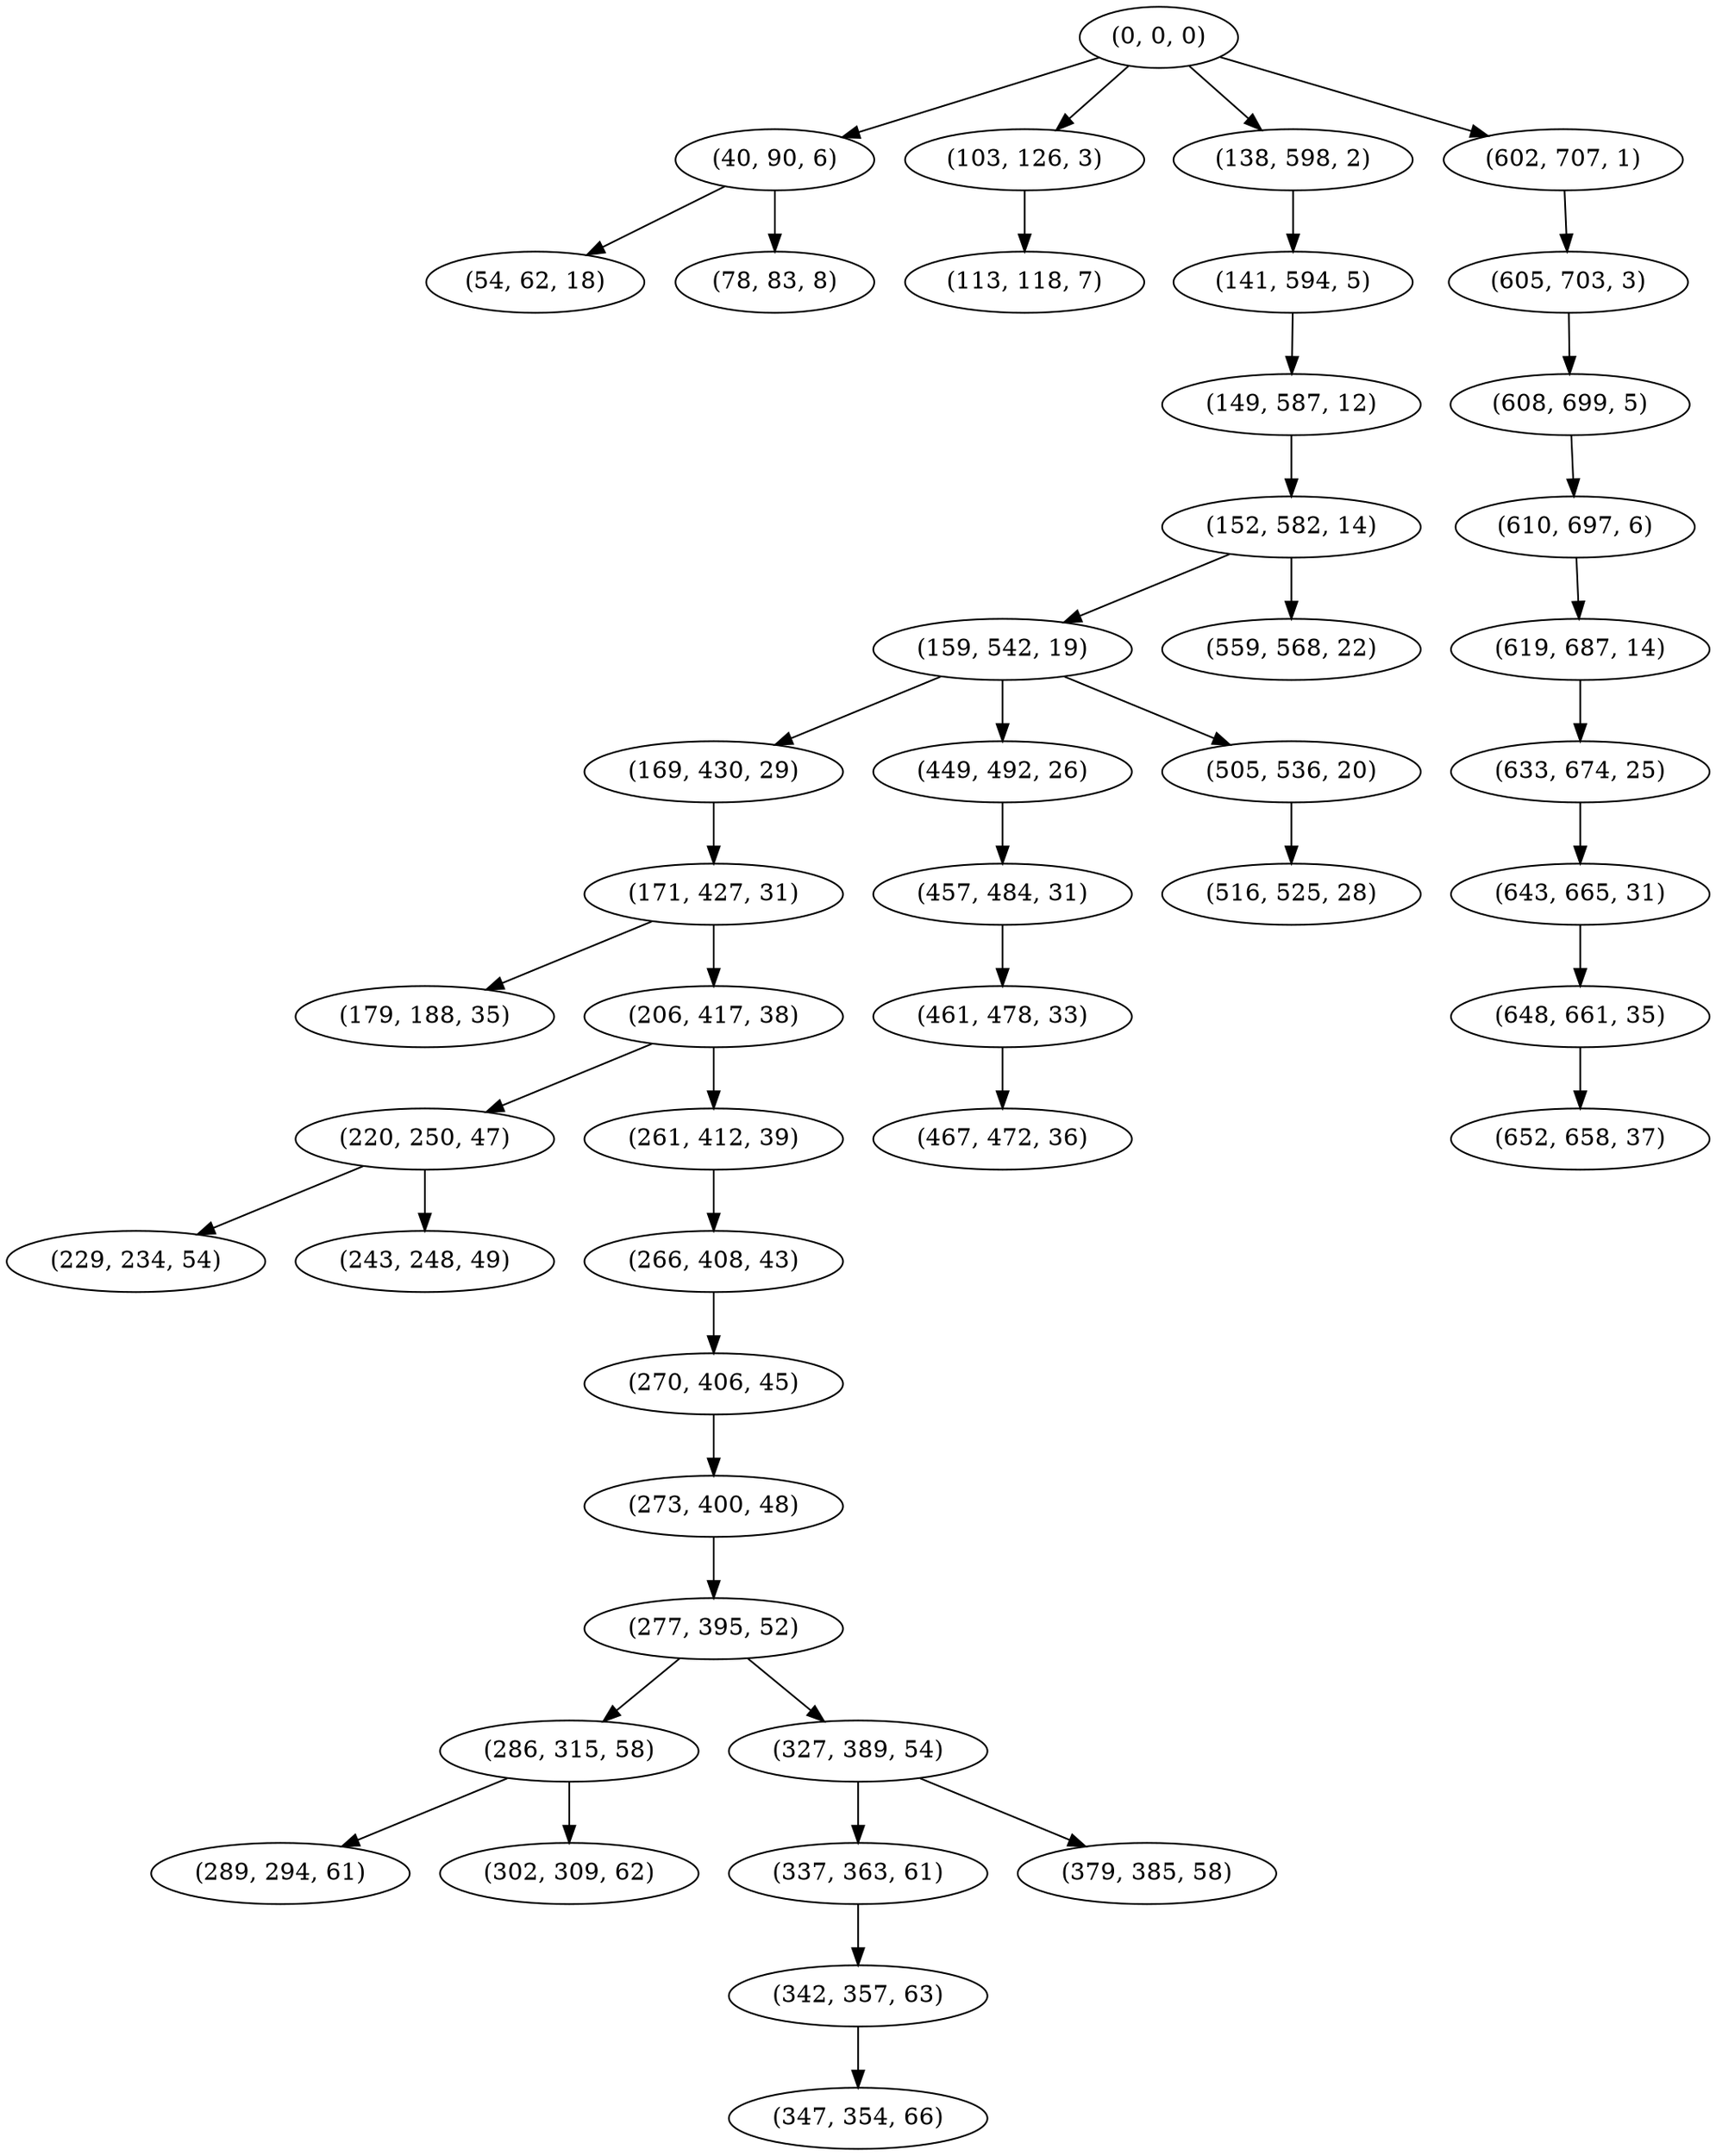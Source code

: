 digraph tree {
    "(0, 0, 0)";
    "(40, 90, 6)";
    "(54, 62, 18)";
    "(78, 83, 8)";
    "(103, 126, 3)";
    "(113, 118, 7)";
    "(138, 598, 2)";
    "(141, 594, 5)";
    "(149, 587, 12)";
    "(152, 582, 14)";
    "(159, 542, 19)";
    "(169, 430, 29)";
    "(171, 427, 31)";
    "(179, 188, 35)";
    "(206, 417, 38)";
    "(220, 250, 47)";
    "(229, 234, 54)";
    "(243, 248, 49)";
    "(261, 412, 39)";
    "(266, 408, 43)";
    "(270, 406, 45)";
    "(273, 400, 48)";
    "(277, 395, 52)";
    "(286, 315, 58)";
    "(289, 294, 61)";
    "(302, 309, 62)";
    "(327, 389, 54)";
    "(337, 363, 61)";
    "(342, 357, 63)";
    "(347, 354, 66)";
    "(379, 385, 58)";
    "(449, 492, 26)";
    "(457, 484, 31)";
    "(461, 478, 33)";
    "(467, 472, 36)";
    "(505, 536, 20)";
    "(516, 525, 28)";
    "(559, 568, 22)";
    "(602, 707, 1)";
    "(605, 703, 3)";
    "(608, 699, 5)";
    "(610, 697, 6)";
    "(619, 687, 14)";
    "(633, 674, 25)";
    "(643, 665, 31)";
    "(648, 661, 35)";
    "(652, 658, 37)";
    "(0, 0, 0)" -> "(40, 90, 6)";
    "(0, 0, 0)" -> "(103, 126, 3)";
    "(0, 0, 0)" -> "(138, 598, 2)";
    "(0, 0, 0)" -> "(602, 707, 1)";
    "(40, 90, 6)" -> "(54, 62, 18)";
    "(40, 90, 6)" -> "(78, 83, 8)";
    "(103, 126, 3)" -> "(113, 118, 7)";
    "(138, 598, 2)" -> "(141, 594, 5)";
    "(141, 594, 5)" -> "(149, 587, 12)";
    "(149, 587, 12)" -> "(152, 582, 14)";
    "(152, 582, 14)" -> "(159, 542, 19)";
    "(152, 582, 14)" -> "(559, 568, 22)";
    "(159, 542, 19)" -> "(169, 430, 29)";
    "(159, 542, 19)" -> "(449, 492, 26)";
    "(159, 542, 19)" -> "(505, 536, 20)";
    "(169, 430, 29)" -> "(171, 427, 31)";
    "(171, 427, 31)" -> "(179, 188, 35)";
    "(171, 427, 31)" -> "(206, 417, 38)";
    "(206, 417, 38)" -> "(220, 250, 47)";
    "(206, 417, 38)" -> "(261, 412, 39)";
    "(220, 250, 47)" -> "(229, 234, 54)";
    "(220, 250, 47)" -> "(243, 248, 49)";
    "(261, 412, 39)" -> "(266, 408, 43)";
    "(266, 408, 43)" -> "(270, 406, 45)";
    "(270, 406, 45)" -> "(273, 400, 48)";
    "(273, 400, 48)" -> "(277, 395, 52)";
    "(277, 395, 52)" -> "(286, 315, 58)";
    "(277, 395, 52)" -> "(327, 389, 54)";
    "(286, 315, 58)" -> "(289, 294, 61)";
    "(286, 315, 58)" -> "(302, 309, 62)";
    "(327, 389, 54)" -> "(337, 363, 61)";
    "(327, 389, 54)" -> "(379, 385, 58)";
    "(337, 363, 61)" -> "(342, 357, 63)";
    "(342, 357, 63)" -> "(347, 354, 66)";
    "(449, 492, 26)" -> "(457, 484, 31)";
    "(457, 484, 31)" -> "(461, 478, 33)";
    "(461, 478, 33)" -> "(467, 472, 36)";
    "(505, 536, 20)" -> "(516, 525, 28)";
    "(602, 707, 1)" -> "(605, 703, 3)";
    "(605, 703, 3)" -> "(608, 699, 5)";
    "(608, 699, 5)" -> "(610, 697, 6)";
    "(610, 697, 6)" -> "(619, 687, 14)";
    "(619, 687, 14)" -> "(633, 674, 25)";
    "(633, 674, 25)" -> "(643, 665, 31)";
    "(643, 665, 31)" -> "(648, 661, 35)";
    "(648, 661, 35)" -> "(652, 658, 37)";
}
